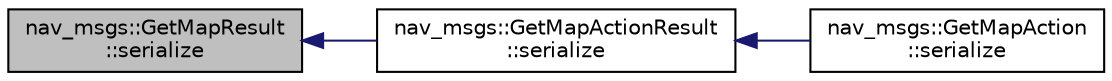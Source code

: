 digraph "nav_msgs::GetMapResult::serialize"
{
  edge [fontname="Helvetica",fontsize="10",labelfontname="Helvetica",labelfontsize="10"];
  node [fontname="Helvetica",fontsize="10",shape=record];
  rankdir="LR";
  Node1 [label="nav_msgs::GetMapResult\l::serialize",height=0.2,width=0.4,color="black", fillcolor="grey75", style="filled" fontcolor="black"];
  Node1 -> Node2 [dir="back",color="midnightblue",fontsize="10",style="solid",fontname="Helvetica"];
  Node2 [label="nav_msgs::GetMapActionResult\l::serialize",height=0.2,width=0.4,color="black", fillcolor="white", style="filled",URL="$classnav__msgs_1_1_get_map_action_result.html#a894488d06f9e21a9d97d9dba6f5e55e3"];
  Node2 -> Node3 [dir="back",color="midnightblue",fontsize="10",style="solid",fontname="Helvetica"];
  Node3 [label="nav_msgs::GetMapAction\l::serialize",height=0.2,width=0.4,color="black", fillcolor="white", style="filled",URL="$classnav__msgs_1_1_get_map_action.html#a7498cde713776b8fdcc54fbece0d2a3b"];
}
